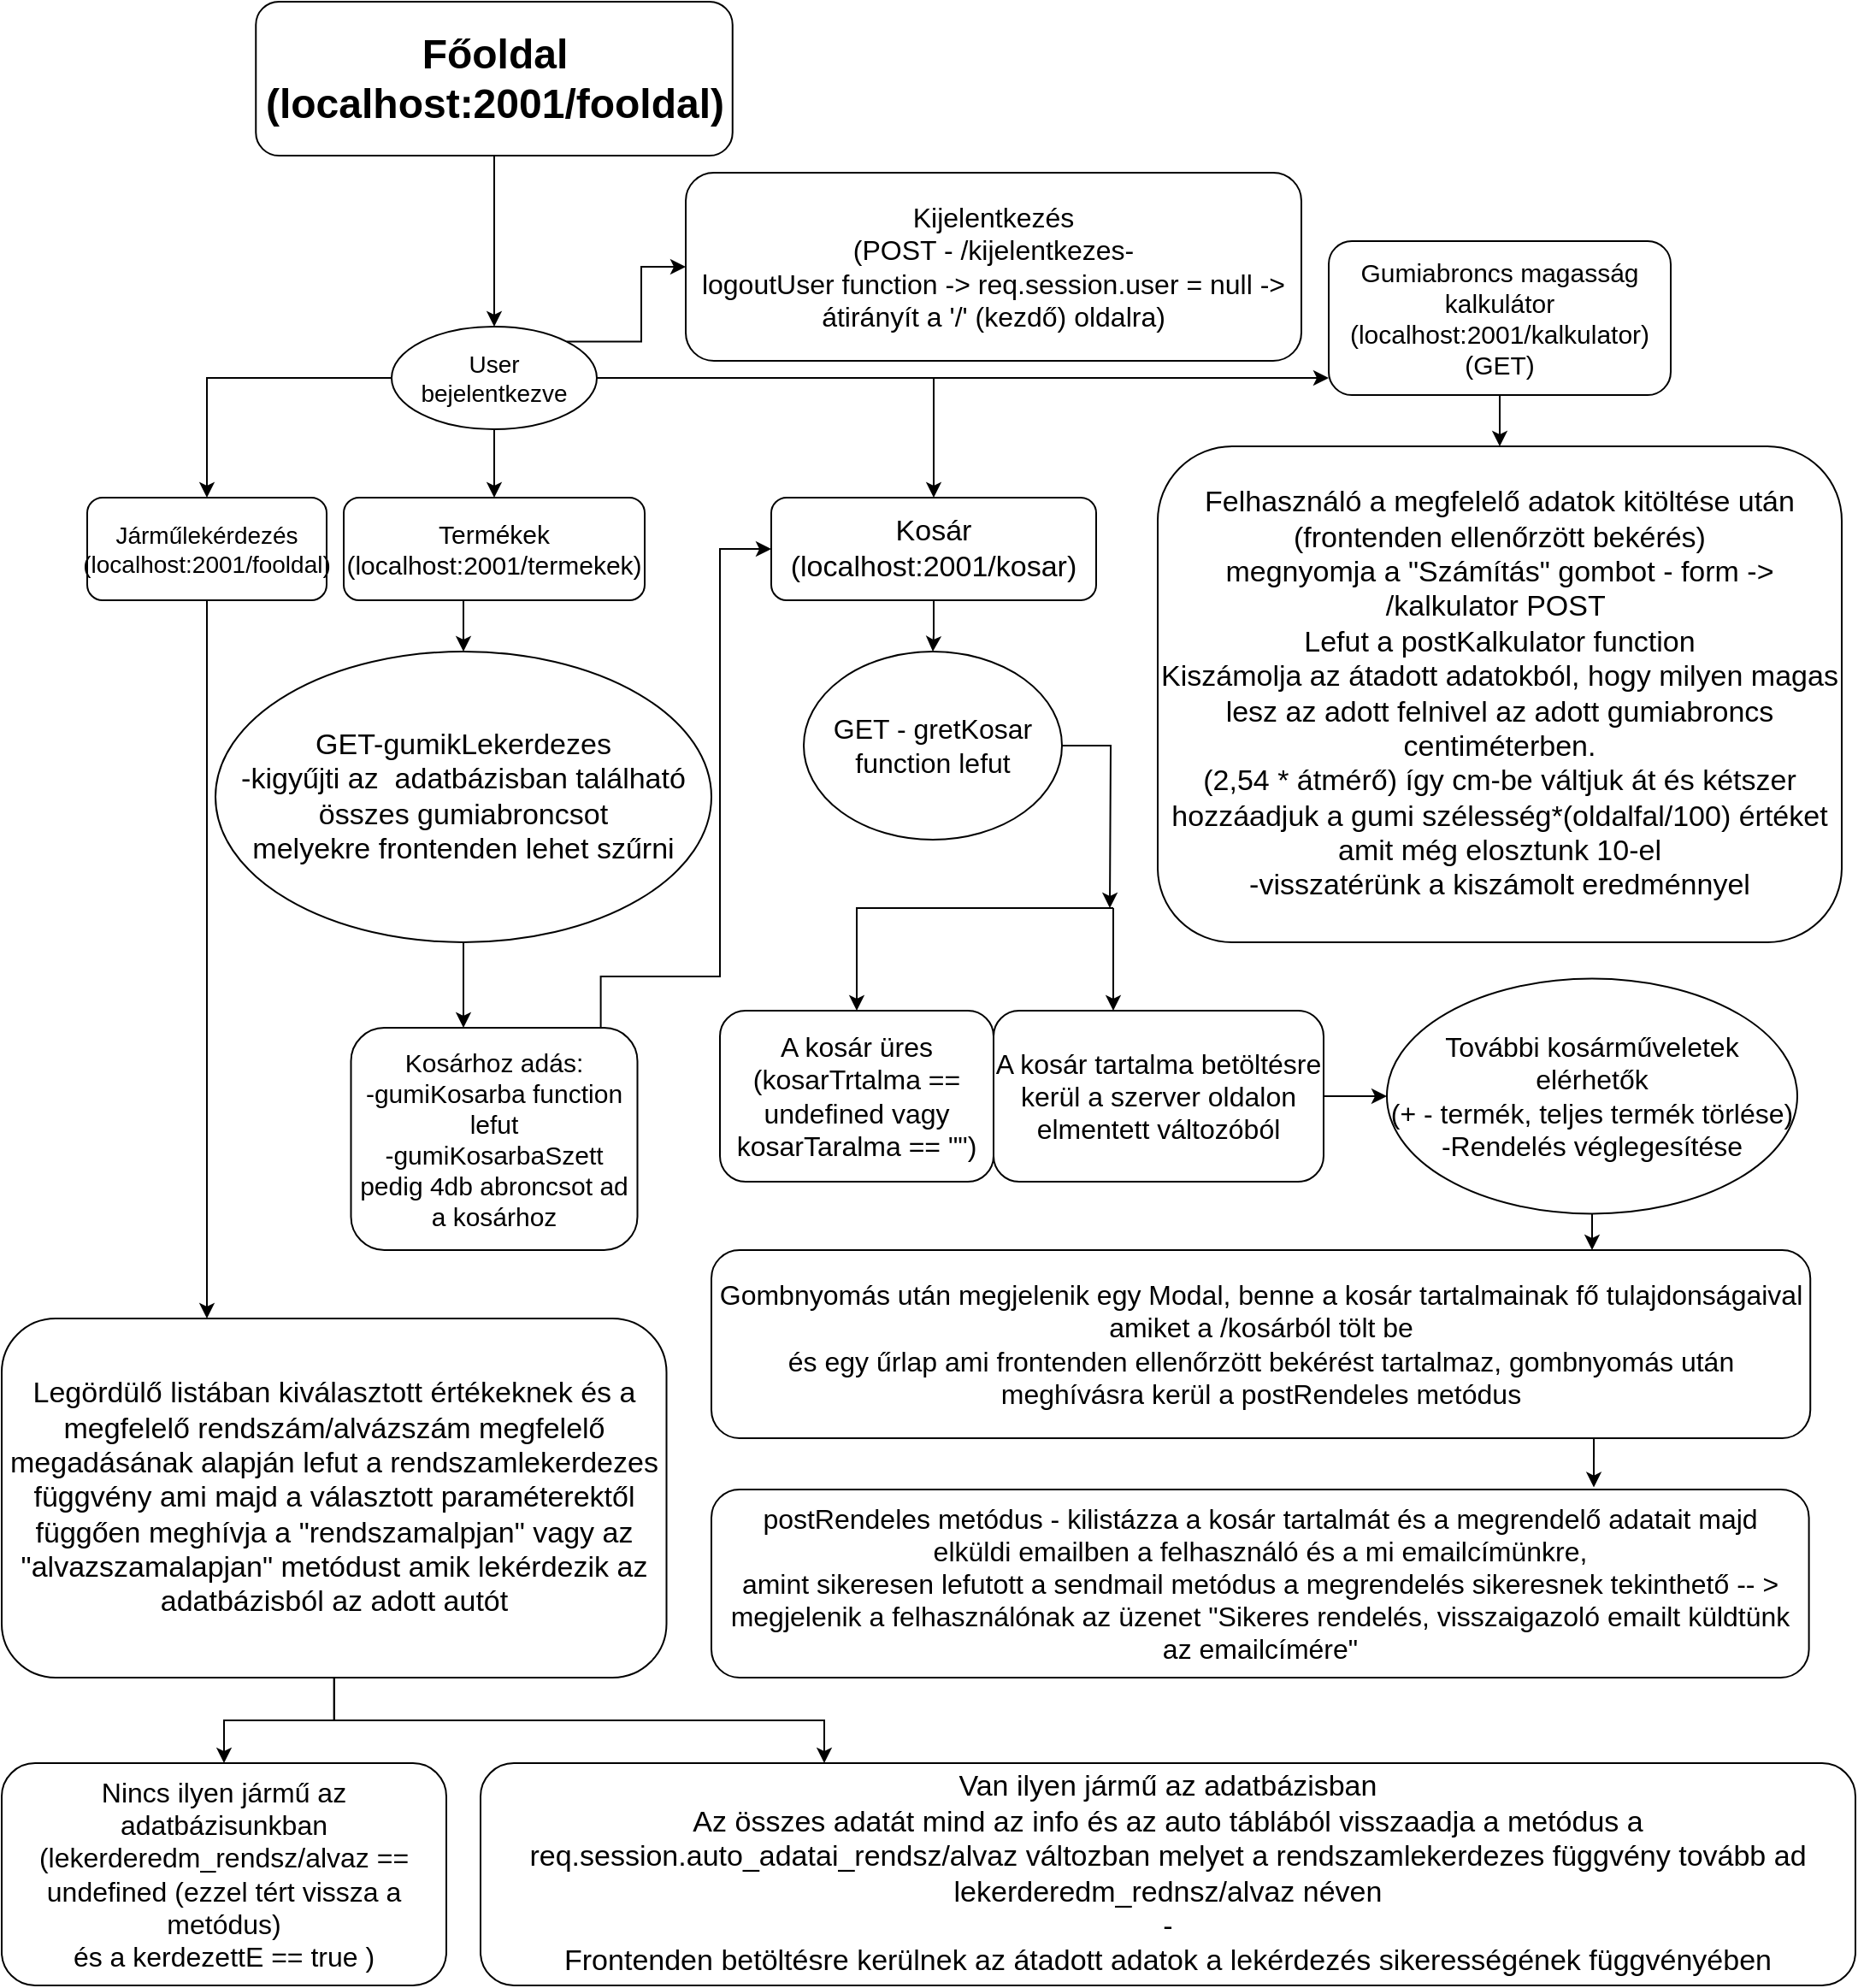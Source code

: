 <mxfile version="17.4.0" type="device"><diagram id="HGh5GYdAjxCbBvtb3ppb" name="Page-1"><mxGraphModel dx="2307" dy="1158" grid="1" gridSize="10" guides="1" tooltips="1" connect="1" arrows="1" fold="1" page="1" pageScale="1" pageWidth="827" pageHeight="1169" math="0" shadow="0"><root><mxCell id="0"/><mxCell id="1" parent="0"/><mxCell id="qYlpwDRyYmOsgT5r-fNk-3" value="" style="edgeStyle=orthogonalEdgeStyle;rounded=0;orthogonalLoop=1;jettySize=auto;html=1;fontSize=17;" parent="1" source="qYlpwDRyYmOsgT5r-fNk-1" target="qYlpwDRyYmOsgT5r-fNk-2" edge="1"><mxGeometry relative="1" as="geometry"/></mxCell><mxCell id="qYlpwDRyYmOsgT5r-fNk-1" value="&lt;font style=&quot;font-size: 24px&quot;&gt;&lt;b&gt;Főoldal&lt;br&gt;(localhost:2001/fooldal)&lt;/b&gt;&lt;/font&gt;" style="rounded=1;whiteSpace=wrap;html=1;" parent="1" vertex="1"><mxGeometry x="268.63" y="40" width="278.75" height="90" as="geometry"/></mxCell><mxCell id="qYlpwDRyYmOsgT5r-fNk-7" value="" style="edgeStyle=orthogonalEdgeStyle;rounded=0;orthogonalLoop=1;jettySize=auto;html=1;fontSize=17;" parent="1" source="qYlpwDRyYmOsgT5r-fNk-2" target="qYlpwDRyYmOsgT5r-fNk-6" edge="1"><mxGeometry relative="1" as="geometry"/></mxCell><mxCell id="qYlpwDRyYmOsgT5r-fNk-9" value="" style="edgeStyle=orthogonalEdgeStyle;rounded=0;orthogonalLoop=1;jettySize=auto;html=1;fontSize=17;" parent="1" source="qYlpwDRyYmOsgT5r-fNk-2" target="qYlpwDRyYmOsgT5r-fNk-8" edge="1"><mxGeometry relative="1" as="geometry"/></mxCell><mxCell id="qYlpwDRyYmOsgT5r-fNk-11" value="" style="edgeStyle=orthogonalEdgeStyle;rounded=0;orthogonalLoop=1;jettySize=auto;html=1;fontSize=17;" parent="1" source="qYlpwDRyYmOsgT5r-fNk-2" target="qYlpwDRyYmOsgT5r-fNk-10" edge="1"><mxGeometry relative="1" as="geometry"/></mxCell><mxCell id="qYlpwDRyYmOsgT5r-fNk-13" value="" style="edgeStyle=orthogonalEdgeStyle;rounded=0;orthogonalLoop=1;jettySize=auto;html=1;fontSize=17;" parent="1" source="qYlpwDRyYmOsgT5r-fNk-2" target="qYlpwDRyYmOsgT5r-fNk-12" edge="1"><mxGeometry relative="1" as="geometry"><Array as="points"><mxPoint x="860" y="260"/><mxPoint x="860" y="260"/></Array></mxGeometry></mxCell><mxCell id="qYlpwDRyYmOsgT5r-fNk-18" style="edgeStyle=orthogonalEdgeStyle;rounded=0;orthogonalLoop=1;jettySize=auto;html=1;exitX=1;exitY=0;exitDx=0;exitDy=0;entryX=0;entryY=0.5;entryDx=0;entryDy=0;fontSize=17;" parent="1" source="qYlpwDRyYmOsgT5r-fNk-2" target="qYlpwDRyYmOsgT5r-fNk-4" edge="1"><mxGeometry relative="1" as="geometry"/></mxCell><mxCell id="qYlpwDRyYmOsgT5r-fNk-2" value="&lt;font style=&quot;font-size: 14px&quot;&gt;User bejelentkezve&lt;/font&gt;" style="ellipse;whiteSpace=wrap;html=1;rounded=1;" parent="1" vertex="1"><mxGeometry x="348" y="230" width="120" height="60" as="geometry"/></mxCell><mxCell id="qYlpwDRyYmOsgT5r-fNk-4" value="&lt;font style=&quot;font-size: 16px&quot;&gt;Kijelentkezés&lt;br&gt;(POST - /kijelentkezes- &lt;br&gt;logoutUser function -&amp;gt; req.session.user = null -&amp;gt; átirányít a '/' (kezdő) oldalra)&lt;/font&gt;" style="whiteSpace=wrap;html=1;rounded=1;" parent="1" vertex="1"><mxGeometry x="520" y="140" width="360" height="110" as="geometry"/></mxCell><mxCell id="qYlpwDRyYmOsgT5r-fNk-15" value="" style="edgeStyle=orthogonalEdgeStyle;rounded=0;orthogonalLoop=1;jettySize=auto;html=1;fontSize=17;" parent="1" source="qYlpwDRyYmOsgT5r-fNk-6" target="qYlpwDRyYmOsgT5r-fNk-14" edge="1"><mxGeometry relative="1" as="geometry"><Array as="points"><mxPoint x="240" y="720"/><mxPoint x="240" y="720"/></Array></mxGeometry></mxCell><mxCell id="qYlpwDRyYmOsgT5r-fNk-6" value="&lt;font style=&quot;font-size: 14px&quot;&gt;Járműlekérdezés&lt;br&gt;(localhost:2001/fooldal)&lt;/font&gt;" style="whiteSpace=wrap;html=1;rounded=1;" parent="1" vertex="1"><mxGeometry x="170" y="330" width="140" height="60" as="geometry"/></mxCell><mxCell id="GN4-xmFXsHfn7Z7wkp_S-4" style="edgeStyle=orthogonalEdgeStyle;rounded=0;orthogonalLoop=1;jettySize=auto;html=1;fontSize=17;" edge="1" parent="1" source="qYlpwDRyYmOsgT5r-fNk-8" target="qYlpwDRyYmOsgT5r-fNk-16"><mxGeometry relative="1" as="geometry"><Array as="points"><mxPoint x="390" y="400"/><mxPoint x="390" y="400"/></Array></mxGeometry></mxCell><mxCell id="qYlpwDRyYmOsgT5r-fNk-8" value="&lt;font style=&quot;font-size: 15px&quot;&gt;Termékek&lt;br&gt;(localhost:2001/termekek)&lt;/font&gt;" style="whiteSpace=wrap;html=1;rounded=1;" parent="1" vertex="1"><mxGeometry x="320" y="330" width="176" height="60" as="geometry"/></mxCell><mxCell id="qYlpwDRyYmOsgT5r-fNk-27" value="" style="edgeStyle=orthogonalEdgeStyle;rounded=0;orthogonalLoop=1;jettySize=auto;html=1;fontSize=17;" parent="1" source="qYlpwDRyYmOsgT5r-fNk-10" target="qYlpwDRyYmOsgT5r-fNk-26" edge="1"><mxGeometry relative="1" as="geometry"/></mxCell><mxCell id="qYlpwDRyYmOsgT5r-fNk-10" value="&lt;font style=&quot;font-size: 17px&quot;&gt;Kosár&lt;br&gt;(localhost:2001/kosar)&lt;/font&gt;" style="whiteSpace=wrap;html=1;rounded=1;" parent="1" vertex="1"><mxGeometry x="570" y="330" width="190" height="60" as="geometry"/></mxCell><mxCell id="Z-UA0LGfHoTg0JX9UKSZ-2" value="" style="edgeStyle=orthogonalEdgeStyle;rounded=0;orthogonalLoop=1;jettySize=auto;html=1;" parent="1" source="qYlpwDRyYmOsgT5r-fNk-12" target="Z-UA0LGfHoTg0JX9UKSZ-1" edge="1"><mxGeometry relative="1" as="geometry"/></mxCell><mxCell id="qYlpwDRyYmOsgT5r-fNk-12" value="&lt;font style=&quot;font-size: 15px&quot;&gt;Gumiabroncs magasság kalkulátor&lt;br&gt;(localhost:2001/kalkulator) (GET)&lt;/font&gt;" style="whiteSpace=wrap;html=1;rounded=1;" parent="1" vertex="1"><mxGeometry x="896" y="180" width="200" height="90" as="geometry"/></mxCell><mxCell id="xdgRmM3sGP-fQzW3aatK-2" value="" style="edgeStyle=orthogonalEdgeStyle;rounded=0;orthogonalLoop=1;jettySize=auto;html=1;" parent="1" source="qYlpwDRyYmOsgT5r-fNk-14" target="xdgRmM3sGP-fQzW3aatK-1" edge="1"><mxGeometry relative="1" as="geometry"/></mxCell><mxCell id="tpSjlPLaAttCzlAUfKzX-3" style="edgeStyle=orthogonalEdgeStyle;rounded=0;orthogonalLoop=1;jettySize=auto;html=1;entryX=0.25;entryY=0;entryDx=0;entryDy=0;" parent="1" source="qYlpwDRyYmOsgT5r-fNk-14" target="xdgRmM3sGP-fQzW3aatK-3" edge="1"><mxGeometry relative="1" as="geometry"/></mxCell><mxCell id="qYlpwDRyYmOsgT5r-fNk-14" value="&lt;font style=&quot;font-size: 17px&quot;&gt;Legördülő listában kiválasztott értékeknek és a megfelelő rendszám/alvázszám megfelelő megadásának alapján lefut a rendszamlekerdezes függvény ami majd a választott paraméterektől függően meghívja a &quot;rendszamalpjan&quot; vagy az &quot;alvazszamalapjan&quot; metódust amik lekérdezik az adatbázisból az adott autót&lt;/font&gt;" style="whiteSpace=wrap;html=1;rounded=1;" parent="1" vertex="1"><mxGeometry x="120" y="810" width="388.75" height="210" as="geometry"/></mxCell><mxCell id="qYlpwDRyYmOsgT5r-fNk-22" value="" style="edgeStyle=orthogonalEdgeStyle;rounded=0;orthogonalLoop=1;jettySize=auto;html=1;fontSize=17;" parent="1" source="qYlpwDRyYmOsgT5r-fNk-16" target="qYlpwDRyYmOsgT5r-fNk-21" edge="1"><mxGeometry relative="1" as="geometry"><Array as="points"><mxPoint x="390" y="630"/><mxPoint x="390" y="630"/></Array></mxGeometry></mxCell><mxCell id="qYlpwDRyYmOsgT5r-fNk-16" value="&lt;font style=&quot;font-size: 17px&quot;&gt;GET-gumikLekerdezes&lt;br&gt;-kigyűjti az&amp;nbsp; adatbázisban található összes gumiabroncsot&lt;br&gt;melyekre frontenden lehet szűrni&lt;/font&gt;" style="ellipse;whiteSpace=wrap;html=1;rounded=1;" parent="1" vertex="1"><mxGeometry x="245" y="420" width="290" height="170" as="geometry"/></mxCell><mxCell id="tpSjlPLaAttCzlAUfKzX-4" style="edgeStyle=orthogonalEdgeStyle;rounded=0;orthogonalLoop=1;jettySize=auto;html=1;entryX=0;entryY=0.5;entryDx=0;entryDy=0;exitX=0.872;exitY=-0.001;exitDx=0;exitDy=0;exitPerimeter=0;" parent="1" source="qYlpwDRyYmOsgT5r-fNk-21" target="qYlpwDRyYmOsgT5r-fNk-10" edge="1"><mxGeometry relative="1" as="geometry"><mxPoint x="570" y="370" as="targetPoint"/><Array as="points"><mxPoint x="470" y="640"/><mxPoint x="470" y="610"/><mxPoint x="540" y="610"/><mxPoint x="540" y="360"/></Array></mxGeometry></mxCell><mxCell id="qYlpwDRyYmOsgT5r-fNk-21" value="&lt;font style=&quot;font-size: 15px&quot;&gt;Kosárhoz adás:&lt;br&gt;-gumiKosarba function lefut&lt;br&gt;-gumiKosarbaSzett pedig 4db abroncsot ad a kosárhoz&lt;/font&gt;" style="whiteSpace=wrap;html=1;rounded=1;" parent="1" vertex="1"><mxGeometry x="324.25" y="640" width="167.5" height="130" as="geometry"/></mxCell><mxCell id="qYlpwDRyYmOsgT5r-fNk-35" value="" style="edgeStyle=orthogonalEdgeStyle;rounded=0;orthogonalLoop=1;jettySize=auto;html=1;fontSize=17;" parent="1" target="qYlpwDRyYmOsgT5r-fNk-34" edge="1"><mxGeometry relative="1" as="geometry"><mxPoint x="770" y="570" as="sourcePoint"/><Array as="points"><mxPoint x="770" y="570"/><mxPoint x="620" y="570"/></Array></mxGeometry></mxCell><mxCell id="qYlpwDRyYmOsgT5r-fNk-37" value="" style="edgeStyle=orthogonalEdgeStyle;rounded=0;orthogonalLoop=1;jettySize=auto;html=1;fontSize=17;" parent="1" target="qYlpwDRyYmOsgT5r-fNk-36" edge="1"><mxGeometry relative="1" as="geometry"><mxPoint x="770" y="570" as="sourcePoint"/><Array as="points"><mxPoint x="770" y="610"/><mxPoint x="770" y="610"/></Array></mxGeometry></mxCell><mxCell id="xdgRmM3sGP-fQzW3aatK-7" style="edgeStyle=orthogonalEdgeStyle;rounded=0;orthogonalLoop=1;jettySize=auto;html=1;" parent="1" source="qYlpwDRyYmOsgT5r-fNk-26" edge="1"><mxGeometry relative="1" as="geometry"><mxPoint x="768" y="570" as="targetPoint"/></mxGeometry></mxCell><mxCell id="qYlpwDRyYmOsgT5r-fNk-26" value="&lt;font style=&quot;font-size: 16px&quot;&gt;GET - gretKosar function lefut&lt;/font&gt;" style="ellipse;whiteSpace=wrap;html=1;rounded=1;" parent="1" vertex="1"><mxGeometry x="589" y="420" width="151" height="110" as="geometry"/></mxCell><mxCell id="qYlpwDRyYmOsgT5r-fNk-34" value="&lt;font style=&quot;font-size: 16px&quot;&gt;&lt;font style=&quot;font-size: 16px&quot;&gt;A kosár üres&lt;/font&gt;&lt;br&gt;(kosarTrtalma == undefined vagy&lt;br&gt;kosarTaralma == &quot;&quot;)&lt;/font&gt;" style="whiteSpace=wrap;html=1;rounded=1;" parent="1" vertex="1"><mxGeometry x="540" y="630" width="160" height="100" as="geometry"/></mxCell><mxCell id="qYlpwDRyYmOsgT5r-fNk-39" value="" style="edgeStyle=orthogonalEdgeStyle;rounded=0;orthogonalLoop=1;jettySize=auto;html=1;fontSize=17;" parent="1" source="qYlpwDRyYmOsgT5r-fNk-36" target="qYlpwDRyYmOsgT5r-fNk-38" edge="1"><mxGeometry relative="1" as="geometry"/></mxCell><mxCell id="qYlpwDRyYmOsgT5r-fNk-36" value="&lt;font style=&quot;font-size: 16px&quot;&gt;A kosár tartalma betöltésre kerül a szerver oldalon elmentett változóból&lt;/font&gt;" style="whiteSpace=wrap;html=1;rounded=1;" parent="1" vertex="1"><mxGeometry x="700" y="630" width="193" height="100" as="geometry"/></mxCell><mxCell id="xdgRmM3sGP-fQzW3aatK-9" value="" style="edgeStyle=orthogonalEdgeStyle;rounded=0;orthogonalLoop=1;jettySize=auto;html=1;" parent="1" source="qYlpwDRyYmOsgT5r-fNk-38" target="xdgRmM3sGP-fQzW3aatK-8" edge="1"><mxGeometry relative="1" as="geometry"><Array as="points"><mxPoint x="1046" y="820"/><mxPoint x="1046" y="820"/></Array></mxGeometry></mxCell><mxCell id="qYlpwDRyYmOsgT5r-fNk-38" value="&lt;font style=&quot;font-size: 16px&quot;&gt;További kosárműveletek elérhetők&lt;br&gt;(+ - termék, teljes termék törlése)&lt;br&gt;-Rendelés véglegesítése&lt;/font&gt;" style="ellipse;whiteSpace=wrap;html=1;rounded=1;" parent="1" vertex="1"><mxGeometry x="930" y="611.25" width="240" height="137.5" as="geometry"/></mxCell><mxCell id="Z-UA0LGfHoTg0JX9UKSZ-1" value="&lt;font style=&quot;font-size: 17px&quot;&gt;Felhasználó a megfelelő adatok kitöltése után&lt;br&gt;(frontenden ellenőrzött bekérés)&lt;br&gt;megnyomja a &quot;Számítás&quot; gombot - form -&amp;gt; /kalkulator POST&amp;nbsp;&lt;br&gt;Lefut a postKalkulator function&lt;br&gt;Kiszámolja az átadott adatokból, hogy milyen magas lesz az adott felnivel az adott gumiabroncs centiméterben.&lt;br&gt;(2,54 * átmérő) így cm-be váltjuk át és kétszer hozzáadjuk a gumi szélesség*(oldalfal/100) értéket amit még elosztunk 10-el&lt;br&gt;-visszatérünk a kiszámolt eredménnyel&lt;/font&gt;" style="whiteSpace=wrap;html=1;rounded=1;" parent="1" vertex="1"><mxGeometry x="796" y="300" width="400" height="290" as="geometry"/></mxCell><mxCell id="xdgRmM3sGP-fQzW3aatK-1" value="&lt;font style=&quot;font-size: 16px&quot;&gt;Nincs ilyen jármű az adatbázisunkban&lt;br&gt;(lekerderedm_rendsz/alvaz == undefined (ezzel tért vissza a metódus)&lt;br&gt;és a kerdezettE == true )&lt;/font&gt;" style="whiteSpace=wrap;html=1;rounded=1;" parent="1" vertex="1"><mxGeometry x="120" y="1070" width="260" height="130" as="geometry"/></mxCell><mxCell id="xdgRmM3sGP-fQzW3aatK-3" value="&lt;font style=&quot;font-size: 17px&quot;&gt;Van ilyen jármű az adatbázisban&lt;br&gt;Az összes adatát mind az info és az auto táblából visszaadja a metódus a req.session.auto_adatai_rendsz/alvaz változban melyet a rendszamlekerdezes függvény tovább ad lekerderedm_rednsz/alvaz néven&lt;br&gt;-&lt;br&gt;Frontenden betöltésre kerülnek az átadott adatok a lekérdezés sikerességének függvényében&lt;/font&gt;" style="whiteSpace=wrap;html=1;rounded=1;" parent="1" vertex="1"><mxGeometry x="400" y="1070" width="804" height="130" as="geometry"/></mxCell><mxCell id="tpSjlPLaAttCzlAUfKzX-2" value="" style="edgeStyle=orthogonalEdgeStyle;rounded=0;orthogonalLoop=1;jettySize=auto;html=1;entryX=0.804;entryY=-0.011;entryDx=0;entryDy=0;entryPerimeter=0;exitX=0.803;exitY=1;exitDx=0;exitDy=0;exitPerimeter=0;" parent="1" source="xdgRmM3sGP-fQzW3aatK-8" target="tpSjlPLaAttCzlAUfKzX-1" edge="1"><mxGeometry relative="1" as="geometry"/></mxCell><mxCell id="xdgRmM3sGP-fQzW3aatK-8" value="&lt;font style=&quot;font-size: 16px&quot;&gt;Gombnyomás után megjelenik egy Modal, benne a kosár tartalmainak fő tulajdonságaival amiket a /kosárból tölt be&lt;br&gt;és egy űrlap ami frontenden ellenőrzött bekérést tartalmaz, gombnyomás után meghívásra kerül a postRendeles metódus&lt;/font&gt;" style="whiteSpace=wrap;html=1;rounded=1;" parent="1" vertex="1"><mxGeometry x="535.0" y="770" width="642.62" height="110" as="geometry"/></mxCell><mxCell id="tpSjlPLaAttCzlAUfKzX-1" value="&lt;font style=&quot;font-size: 16px&quot;&gt;postRendeles metódus - kilistázza a kosár tartalmát és a megrendelő adatait majd&lt;br&gt;elküldi emailben a felhasználó és a mi emailcímünkre,&lt;br&gt;amint sikeresen lefutott a sendmail metódus a megrendelés sikeresnek tekinthető -- &amp;gt; megjelenik a felhasználónak az üzenet &quot;Sikeres rendelés, visszaigazoló emailt küldtünk az emailcímére&quot;&lt;/font&gt;" style="whiteSpace=wrap;html=1;rounded=1;" parent="1" vertex="1"><mxGeometry x="535" y="910" width="641.81" height="110" as="geometry"/></mxCell><mxCell id="GN4-xmFXsHfn7Z7wkp_S-2" style="edgeStyle=orthogonalEdgeStyle;rounded=0;orthogonalLoop=1;jettySize=auto;html=1;exitX=0.5;exitY=1;exitDx=0;exitDy=0;fontSize=16;" edge="1" parent="1" source="qYlpwDRyYmOsgT5r-fNk-1" target="qYlpwDRyYmOsgT5r-fNk-1"><mxGeometry relative="1" as="geometry"/></mxCell></root></mxGraphModel></diagram></mxfile>